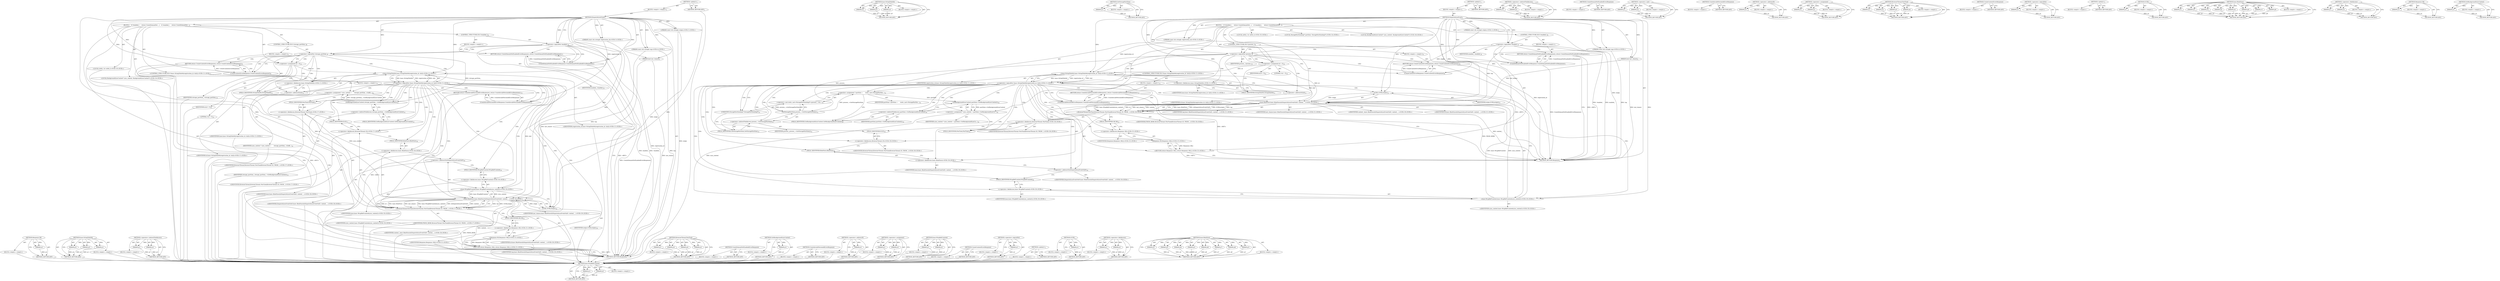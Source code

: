 digraph "base.BindOnce" {
vulnerable_188 [label=<(METHOD,base.WrapRefCounted)>];
vulnerable_189 [label=<(PARAM,p1)>];
vulnerable_190 [label=<(PARAM,p2)>];
vulnerable_191 [label=<(BLOCK,&lt;empty&gt;,&lt;empty&gt;)>];
vulnerable_192 [label=<(METHOD_RETURN,ANY)>];
vulnerable_134 [label=<(METHOD,base.StringToInt64)>];
vulnerable_135 [label=<(PARAM,p1)>];
vulnerable_136 [label=<(PARAM,p2)>];
vulnerable_137 [label=<(PARAM,p3)>];
vulnerable_138 [label=<(BLOCK,&lt;empty&gt;,&lt;empty&gt;)>];
vulnerable_139 [label=<(METHOD_RETURN,ANY)>];
vulnerable_157 [label=<(METHOD,GetStoragePartition)>];
vulnerable_158 [label=<(PARAM,p1)>];
vulnerable_159 [label=<(BLOCK,&lt;empty&gt;,&lt;empty&gt;)>];
vulnerable_160 [label=<(METHOD_RETURN,ANY)>];
vulnerable_6 [label=<(METHOD,&lt;global&gt;)<SUB>1</SUB>>];
vulnerable_7 [label=<(BLOCK,&lt;empty&gt;,&lt;empty&gt;)<SUB>1</SUB>>];
vulnerable_8 [label=<(METHOD,DispatchSyncEvent)<SUB>1</SUB>>];
vulnerable_9 [label="<(PARAM,const std::string&amp; origin)<SUB>2</SUB>>"];
vulnerable_10 [label="<(PARAM,const std::string&amp; registration_id)<SUB>3</SUB>>"];
vulnerable_11 [label="<(PARAM,const std::string&amp; tag)<SUB>4</SUB>>"];
vulnerable_12 [label=<(PARAM,bool last_chance)<SUB>5</SUB>>];
vulnerable_13 [label=<(BLOCK,{
   if (!enabled_)
     return CreateDomainNot...,{
   if (!enabled_)
     return CreateDomainNot...)<SUB>5</SUB>>];
vulnerable_14 [label=<(CONTROL_STRUCTURE,IF,if (!enabled_))<SUB>6</SUB>>];
vulnerable_15 [label=<(&lt;operator&gt;.logicalNot,!enabled_)<SUB>6</SUB>>];
vulnerable_16 [label=<(IDENTIFIER,enabled_,!enabled_)<SUB>6</SUB>>];
vulnerable_17 [label=<(BLOCK,&lt;empty&gt;,&lt;empty&gt;)<SUB>7</SUB>>];
vulnerable_18 [label=<(RETURN,return CreateDomainNotEnabledErrorResponse();,return CreateDomainNotEnabledErrorResponse();)<SUB>7</SUB>>];
vulnerable_19 [label=<(CreateDomainNotEnabledErrorResponse,CreateDomainNotEnabledErrorResponse())<SUB>7</SUB>>];
vulnerable_20 [label=<(CONTROL_STRUCTURE,IF,if (!process_))<SUB>8</SUB>>];
vulnerable_21 [label=<(&lt;operator&gt;.logicalNot,!process_)<SUB>8</SUB>>];
vulnerable_22 [label=<(IDENTIFIER,process_,!process_)<SUB>8</SUB>>];
vulnerable_23 [label=<(BLOCK,&lt;empty&gt;,&lt;empty&gt;)<SUB>9</SUB>>];
vulnerable_24 [label=<(RETURN,return CreateContextErrorResponse();,return CreateContextErrorResponse();)<SUB>9</SUB>>];
vulnerable_25 [label=<(CreateContextErrorResponse,CreateContextErrorResponse())<SUB>9</SUB>>];
vulnerable_26 [label="<(LOCAL,int64_t id: int64_t)<SUB>10</SUB>>"];
vulnerable_27 [label=<(&lt;operator&gt;.assignment,id = 0)<SUB>10</SUB>>];
vulnerable_28 [label=<(IDENTIFIER,id,id = 0)<SUB>10</SUB>>];
vulnerable_29 [label=<(LITERAL,0,id = 0)<SUB>10</SUB>>];
vulnerable_30 [label="<(CONTROL_STRUCTURE,IF,if (!base::StringToInt64(registration_id, &amp;id)))<SUB>11</SUB>>"];
vulnerable_31 [label="<(&lt;operator&gt;.logicalNot,!base::StringToInt64(registration_id, &amp;id))<SUB>11</SUB>>"];
vulnerable_32 [label="<(base.StringToInt64,base::StringToInt64(registration_id, &amp;id))<SUB>11</SUB>>"];
vulnerable_33 [label="<(&lt;operator&gt;.fieldAccess,base::StringToInt64)<SUB>11</SUB>>"];
vulnerable_34 [label="<(IDENTIFIER,base,base::StringToInt64(registration_id, &amp;id))<SUB>11</SUB>>"];
vulnerable_35 [label=<(FIELD_IDENTIFIER,StringToInt64,StringToInt64)<SUB>11</SUB>>];
vulnerable_36 [label="<(IDENTIFIER,registration_id,base::StringToInt64(registration_id, &amp;id))<SUB>11</SUB>>"];
vulnerable_37 [label=<(&lt;operator&gt;.addressOf,&amp;id)<SUB>11</SUB>>];
vulnerable_38 [label="<(IDENTIFIER,id,base::StringToInt64(registration_id, &amp;id))<SUB>11</SUB>>"];
vulnerable_39 [label=<(BLOCK,&lt;empty&gt;,&lt;empty&gt;)<SUB>12</SUB>>];
vulnerable_40 [label=<(RETURN,return CreateInvalidVersionIdErrorResponse();,return CreateInvalidVersionIdErrorResponse();)<SUB>12</SUB>>];
vulnerable_41 [label=<(CreateInvalidVersionIdErrorResponse,CreateInvalidVersionIdErrorResponse())<SUB>12</SUB>>];
vulnerable_42 [label="<(LOCAL,StoragePartitionImpl* partition: StoragePartitionImpl*)<SUB>14</SUB>>"];
vulnerable_43 [label=<(&lt;operator&gt;.assignment,* partition =
      static_cast&lt;StoragePartitio...)<SUB>14</SUB>>];
vulnerable_44 [label=<(IDENTIFIER,partition,* partition =
      static_cast&lt;StoragePartitio...)<SUB>14</SUB>>];
vulnerable_45 [label=<(&lt;operator&gt;.cast,static_cast&lt;StoragePartitionImpl*&gt;(process_-&gt;Ge...)<SUB>15</SUB>>];
vulnerable_46 [label=<(UNKNOWN,StoragePartitionImpl*,StoragePartitionImpl*)<SUB>15</SUB>>];
vulnerable_47 [label=<(GetStoragePartition,process_-&gt;GetStoragePartition())<SUB>15</SUB>>];
vulnerable_48 [label=<(&lt;operator&gt;.indirectFieldAccess,process_-&gt;GetStoragePartition)<SUB>15</SUB>>];
vulnerable_49 [label=<(IDENTIFIER,process_,process_-&gt;GetStoragePartition())<SUB>15</SUB>>];
vulnerable_50 [label=<(FIELD_IDENTIFIER,GetStoragePartition,GetStoragePartition)<SUB>15</SUB>>];
vulnerable_51 [label="<(LOCAL,BackgroundSyncContext* sync_context: BackgroundSyncContext*)<SUB>16</SUB>>"];
vulnerable_52 [label=<(&lt;operator&gt;.assignment,* sync_context = partition-&gt;GetBackgroundSyncCo...)<SUB>16</SUB>>];
vulnerable_53 [label=<(IDENTIFIER,sync_context,* sync_context = partition-&gt;GetBackgroundSyncCo...)<SUB>16</SUB>>];
vulnerable_54 [label=<(GetBackgroundSyncContext,partition-&gt;GetBackgroundSyncContext())<SUB>16</SUB>>];
vulnerable_55 [label=<(&lt;operator&gt;.indirectFieldAccess,partition-&gt;GetBackgroundSyncContext)<SUB>16</SUB>>];
vulnerable_56 [label=<(IDENTIFIER,partition,partition-&gt;GetBackgroundSyncContext())<SUB>16</SUB>>];
vulnerable_57 [label=<(FIELD_IDENTIFIER,GetBackgroundSyncContext,GetBackgroundSyncContext)<SUB>16</SUB>>];
vulnerable_58 [label="<(BrowserThread.PostTask,BrowserThread::PostTask(BrowserThread::IO, FROM...)<SUB>18</SUB>>"];
vulnerable_59 [label="<(&lt;operator&gt;.fieldAccess,BrowserThread::PostTask)<SUB>18</SUB>>"];
vulnerable_60 [label="<(IDENTIFIER,BrowserThread,BrowserThread::PostTask(BrowserThread::IO, FROM...)<SUB>18</SUB>>"];
vulnerable_61 [label=<(FIELD_IDENTIFIER,PostTask,PostTask)<SUB>18</SUB>>];
vulnerable_62 [label="<(&lt;operator&gt;.fieldAccess,BrowserThread::IO)<SUB>18</SUB>>"];
vulnerable_63 [label="<(IDENTIFIER,BrowserThread,BrowserThread::PostTask(BrowserThread::IO, FROM...)<SUB>18</SUB>>"];
vulnerable_64 [label=<(FIELD_IDENTIFIER,IO,IO)<SUB>18</SUB>>];
vulnerable_65 [label="<(IDENTIFIER,FROM_HERE,BrowserThread::PostTask(BrowserThread::IO, FROM...)<SUB>18</SUB>>"];
vulnerable_66 [label="<(base.BindOnce,base::BindOnce(&amp;DispatchSyncEventOnIO, context_...)<SUB>19</SUB>>"];
vulnerable_67 [label="<(&lt;operator&gt;.fieldAccess,base::BindOnce)<SUB>19</SUB>>"];
vulnerable_68 [label="<(IDENTIFIER,base,base::BindOnce(&amp;DispatchSyncEventOnIO, context_...)<SUB>19</SUB>>"];
vulnerable_69 [label=<(FIELD_IDENTIFIER,BindOnce,BindOnce)<SUB>19</SUB>>];
vulnerable_70 [label=<(&lt;operator&gt;.addressOf,&amp;DispatchSyncEventOnIO)<SUB>19</SUB>>];
vulnerable_71 [label="<(IDENTIFIER,DispatchSyncEventOnIO,base::BindOnce(&amp;DispatchSyncEventOnIO, context_...)<SUB>19</SUB>>"];
vulnerable_72 [label="<(IDENTIFIER,context_,base::BindOnce(&amp;DispatchSyncEventOnIO, context_...)<SUB>19</SUB>>"];
vulnerable_73 [label="<(base.WrapRefCounted,base::WrapRefCounted(sync_context))<SUB>20</SUB>>"];
vulnerable_74 [label="<(&lt;operator&gt;.fieldAccess,base::WrapRefCounted)<SUB>20</SUB>>"];
vulnerable_75 [label="<(IDENTIFIER,base,base::WrapRefCounted(sync_context))<SUB>20</SUB>>"];
vulnerable_76 [label=<(FIELD_IDENTIFIER,WrapRefCounted,WrapRefCounted)<SUB>20</SUB>>];
vulnerable_77 [label="<(IDENTIFIER,sync_context,base::WrapRefCounted(sync_context))<SUB>20</SUB>>"];
vulnerable_78 [label=<(GURL,GURL(origin))<SUB>21</SUB>>];
vulnerable_79 [label=<(IDENTIFIER,origin,GURL(origin))<SUB>21</SUB>>];
vulnerable_80 [label="<(IDENTIFIER,id,base::BindOnce(&amp;DispatchSyncEventOnIO, context_...)<SUB>21</SUB>>"];
vulnerable_81 [label="<(IDENTIFIER,tag,base::BindOnce(&amp;DispatchSyncEventOnIO, context_...)<SUB>21</SUB>>"];
vulnerable_82 [label="<(IDENTIFIER,last_chance,base::BindOnce(&amp;DispatchSyncEventOnIO, context_...)<SUB>21</SUB>>"];
vulnerable_83 [label="<(RETURN,return Response::OK();,return Response::OK();)<SUB>22</SUB>>"];
vulnerable_84 [label="<(Response.OK,Response::OK())<SUB>22</SUB>>"];
vulnerable_85 [label="<(&lt;operator&gt;.fieldAccess,Response::OK)<SUB>22</SUB>>"];
vulnerable_86 [label="<(IDENTIFIER,Response,Response::OK())<SUB>22</SUB>>"];
vulnerable_87 [label=<(FIELD_IDENTIFIER,OK,OK)<SUB>22</SUB>>];
vulnerable_88 [label=<(METHOD_RETURN,Response)<SUB>1</SUB>>];
vulnerable_90 [label=<(METHOD_RETURN,ANY)<SUB>1</SUB>>];
vulnerable_161 [label=<(METHOD,&lt;operator&gt;.indirectFieldAccess)>];
vulnerable_162 [label=<(PARAM,p1)>];
vulnerable_163 [label=<(PARAM,p2)>];
vulnerable_164 [label=<(BLOCK,&lt;empty&gt;,&lt;empty&gt;)>];
vulnerable_165 [label=<(METHOD_RETURN,ANY)>];
vulnerable_123 [label=<(METHOD,CreateDomainNotEnabledErrorResponse)>];
vulnerable_124 [label=<(BLOCK,&lt;empty&gt;,&lt;empty&gt;)>];
vulnerable_125 [label=<(METHOD_RETURN,ANY)>];
vulnerable_152 [label=<(METHOD,&lt;operator&gt;.cast)>];
vulnerable_153 [label=<(PARAM,p1)>];
vulnerable_154 [label=<(PARAM,p2)>];
vulnerable_155 [label=<(BLOCK,&lt;empty&gt;,&lt;empty&gt;)>];
vulnerable_156 [label=<(METHOD_RETURN,ANY)>];
vulnerable_149 [label=<(METHOD,CreateInvalidVersionIdErrorResponse)>];
vulnerable_150 [label=<(BLOCK,&lt;empty&gt;,&lt;empty&gt;)>];
vulnerable_151 [label=<(METHOD_RETURN,ANY)>];
vulnerable_145 [label=<(METHOD,&lt;operator&gt;.addressOf)>];
vulnerable_146 [label=<(PARAM,p1)>];
vulnerable_147 [label=<(BLOCK,&lt;empty&gt;,&lt;empty&gt;)>];
vulnerable_148 [label=<(METHOD_RETURN,ANY)>];
vulnerable_129 [label=<(METHOD,&lt;operator&gt;.assignment)>];
vulnerable_130 [label=<(PARAM,p1)>];
vulnerable_131 [label=<(PARAM,p2)>];
vulnerable_132 [label=<(BLOCK,&lt;empty&gt;,&lt;empty&gt;)>];
vulnerable_133 [label=<(METHOD_RETURN,ANY)>];
vulnerable_170 [label=<(METHOD,BrowserThread.PostTask)>];
vulnerable_171 [label=<(PARAM,p1)>];
vulnerable_172 [label=<(PARAM,p2)>];
vulnerable_173 [label=<(PARAM,p3)>];
vulnerable_174 [label=<(PARAM,p4)>];
vulnerable_175 [label=<(BLOCK,&lt;empty&gt;,&lt;empty&gt;)>];
vulnerable_176 [label=<(METHOD_RETURN,ANY)>];
vulnerable_126 [label=<(METHOD,CreateContextErrorResponse)>];
vulnerable_127 [label=<(BLOCK,&lt;empty&gt;,&lt;empty&gt;)>];
vulnerable_128 [label=<(METHOD_RETURN,ANY)>];
vulnerable_119 [label=<(METHOD,&lt;operator&gt;.logicalNot)>];
vulnerable_120 [label=<(PARAM,p1)>];
vulnerable_121 [label=<(BLOCK,&lt;empty&gt;,&lt;empty&gt;)>];
vulnerable_122 [label=<(METHOD_RETURN,ANY)>];
vulnerable_113 [label=<(METHOD,&lt;global&gt;)<SUB>1</SUB>>];
vulnerable_114 [label=<(BLOCK,&lt;empty&gt;,&lt;empty&gt;)>];
vulnerable_115 [label=<(METHOD_RETURN,ANY)>];
vulnerable_193 [label=<(METHOD,GURL)>];
vulnerable_194 [label=<(PARAM,p1)>];
vulnerable_195 [label=<(BLOCK,&lt;empty&gt;,&lt;empty&gt;)>];
vulnerable_196 [label=<(METHOD_RETURN,ANY)>];
vulnerable_177 [label=<(METHOD,base.BindOnce)>];
vulnerable_178 [label=<(PARAM,p1)>];
vulnerable_179 [label=<(PARAM,p2)>];
vulnerable_180 [label=<(PARAM,p3)>];
vulnerable_181 [label=<(PARAM,p4)>];
vulnerable_182 [label=<(PARAM,p5)>];
vulnerable_183 [label=<(PARAM,p6)>];
vulnerable_184 [label=<(PARAM,p7)>];
vulnerable_185 [label=<(PARAM,p8)>];
vulnerable_186 [label=<(BLOCK,&lt;empty&gt;,&lt;empty&gt;)>];
vulnerable_187 [label=<(METHOD_RETURN,ANY)>];
vulnerable_140 [label=<(METHOD,&lt;operator&gt;.fieldAccess)>];
vulnerable_141 [label=<(PARAM,p1)>];
vulnerable_142 [label=<(PARAM,p2)>];
vulnerable_143 [label=<(BLOCK,&lt;empty&gt;,&lt;empty&gt;)>];
vulnerable_144 [label=<(METHOD_RETURN,ANY)>];
vulnerable_197 [label=<(METHOD,Response.OK)>];
vulnerable_198 [label=<(PARAM,p1)>];
vulnerable_199 [label=<(BLOCK,&lt;empty&gt;,&lt;empty&gt;)>];
vulnerable_200 [label=<(METHOD_RETURN,ANY)>];
vulnerable_166 [label=<(METHOD,GetBackgroundSyncContext)>];
vulnerable_167 [label=<(PARAM,p1)>];
vulnerable_168 [label=<(BLOCK,&lt;empty&gt;,&lt;empty&gt;)>];
vulnerable_169 [label=<(METHOD_RETURN,ANY)>];
fixed_177 [label=<(METHOD,Response.OK)>];
fixed_178 [label=<(PARAM,p1)>];
fixed_179 [label=<(BLOCK,&lt;empty&gt;,&lt;empty&gt;)>];
fixed_180 [label=<(METHOD_RETURN,ANY)>];
fixed_123 [label=<(METHOD,base.StringToInt64)>];
fixed_124 [label=<(PARAM,p1)>];
fixed_125 [label=<(PARAM,p2)>];
fixed_126 [label=<(PARAM,p3)>];
fixed_127 [label=<(BLOCK,&lt;empty&gt;,&lt;empty&gt;)>];
fixed_128 [label=<(METHOD_RETURN,ANY)>];
fixed_145 [label=<(METHOD,&lt;operator&gt;.indirectFieldAccess)>];
fixed_146 [label=<(PARAM,p1)>];
fixed_147 [label=<(PARAM,p2)>];
fixed_148 [label=<(BLOCK,&lt;empty&gt;,&lt;empty&gt;)>];
fixed_149 [label=<(METHOD_RETURN,ANY)>];
fixed_6 [label=<(METHOD,&lt;global&gt;)<SUB>1</SUB>>];
fixed_7 [label=<(BLOCK,&lt;empty&gt;,&lt;empty&gt;)<SUB>1</SUB>>];
fixed_8 [label=<(METHOD,DispatchSyncEvent)<SUB>1</SUB>>];
fixed_9 [label="<(PARAM,const std::string&amp; origin)<SUB>2</SUB>>"];
fixed_10 [label="<(PARAM,const std::string&amp; registration_id)<SUB>3</SUB>>"];
fixed_11 [label="<(PARAM,const std::string&amp; tag)<SUB>4</SUB>>"];
fixed_12 [label=<(PARAM,bool last_chance)<SUB>5</SUB>>];
fixed_13 [label=<(BLOCK,{
   if (!enabled_)
     return CreateDomainNot...,{
   if (!enabled_)
     return CreateDomainNot...)<SUB>5</SUB>>];
fixed_14 [label=<(CONTROL_STRUCTURE,IF,if (!enabled_))<SUB>6</SUB>>];
fixed_15 [label=<(&lt;operator&gt;.logicalNot,!enabled_)<SUB>6</SUB>>];
fixed_16 [label=<(IDENTIFIER,enabled_,!enabled_)<SUB>6</SUB>>];
fixed_17 [label=<(BLOCK,&lt;empty&gt;,&lt;empty&gt;)<SUB>7</SUB>>];
fixed_18 [label=<(RETURN,return CreateDomainNotEnabledErrorResponse();,return CreateDomainNotEnabledErrorResponse();)<SUB>7</SUB>>];
fixed_19 [label=<(CreateDomainNotEnabledErrorResponse,CreateDomainNotEnabledErrorResponse())<SUB>7</SUB>>];
fixed_20 [label=<(CONTROL_STRUCTURE,IF,if (!storage_partition_))<SUB>8</SUB>>];
fixed_21 [label=<(&lt;operator&gt;.logicalNot,!storage_partition_)<SUB>8</SUB>>];
fixed_22 [label=<(IDENTIFIER,storage_partition_,!storage_partition_)<SUB>8</SUB>>];
fixed_23 [label=<(BLOCK,&lt;empty&gt;,&lt;empty&gt;)<SUB>9</SUB>>];
fixed_24 [label=<(RETURN,return CreateContextErrorResponse();,return CreateContextErrorResponse();)<SUB>9</SUB>>];
fixed_25 [label=<(CreateContextErrorResponse,CreateContextErrorResponse())<SUB>9</SUB>>];
fixed_26 [label="<(LOCAL,int64_t id: int64_t)<SUB>10</SUB>>"];
fixed_27 [label=<(&lt;operator&gt;.assignment,id = 0)<SUB>10</SUB>>];
fixed_28 [label=<(IDENTIFIER,id,id = 0)<SUB>10</SUB>>];
fixed_29 [label=<(LITERAL,0,id = 0)<SUB>10</SUB>>];
fixed_30 [label="<(CONTROL_STRUCTURE,IF,if (!base::StringToInt64(registration_id, &amp;id)))<SUB>11</SUB>>"];
fixed_31 [label="<(&lt;operator&gt;.logicalNot,!base::StringToInt64(registration_id, &amp;id))<SUB>11</SUB>>"];
fixed_32 [label="<(base.StringToInt64,base::StringToInt64(registration_id, &amp;id))<SUB>11</SUB>>"];
fixed_33 [label="<(&lt;operator&gt;.fieldAccess,base::StringToInt64)<SUB>11</SUB>>"];
fixed_34 [label="<(IDENTIFIER,base,base::StringToInt64(registration_id, &amp;id))<SUB>11</SUB>>"];
fixed_35 [label=<(FIELD_IDENTIFIER,StringToInt64,StringToInt64)<SUB>11</SUB>>];
fixed_36 [label="<(IDENTIFIER,registration_id,base::StringToInt64(registration_id, &amp;id))<SUB>11</SUB>>"];
fixed_37 [label=<(&lt;operator&gt;.addressOf,&amp;id)<SUB>11</SUB>>];
fixed_38 [label="<(IDENTIFIER,id,base::StringToInt64(registration_id, &amp;id))<SUB>11</SUB>>"];
fixed_39 [label=<(BLOCK,&lt;empty&gt;,&lt;empty&gt;)<SUB>12</SUB>>];
fixed_40 [label=<(RETURN,return CreateInvalidVersionIdErrorResponse();,return CreateInvalidVersionIdErrorResponse();)<SUB>12</SUB>>];
fixed_41 [label=<(CreateInvalidVersionIdErrorResponse,CreateInvalidVersionIdErrorResponse())<SUB>12</SUB>>];
fixed_42 [label="<(LOCAL,BackgroundSyncContext* sync_context: BackgroundSyncContext*)<SUB>14</SUB>>"];
fixed_43 [label=<(&lt;operator&gt;.assignment,* sync_context =
      storage_partition_-&gt;GetB...)<SUB>14</SUB>>];
fixed_44 [label=<(IDENTIFIER,sync_context,* sync_context =
      storage_partition_-&gt;GetB...)<SUB>14</SUB>>];
fixed_45 [label=<(GetBackgroundSyncContext,storage_partition_-&gt;GetBackgroundSyncContext())<SUB>15</SUB>>];
fixed_46 [label=<(&lt;operator&gt;.indirectFieldAccess,storage_partition_-&gt;GetBackgroundSyncContext)<SUB>15</SUB>>];
fixed_47 [label=<(IDENTIFIER,storage_partition_,storage_partition_-&gt;GetBackgroundSyncContext())<SUB>15</SUB>>];
fixed_48 [label=<(FIELD_IDENTIFIER,GetBackgroundSyncContext,GetBackgroundSyncContext)<SUB>15</SUB>>];
fixed_49 [label="<(BrowserThread.PostTask,BrowserThread::PostTask(BrowserThread::IO, FROM...)<SUB>17</SUB>>"];
fixed_50 [label="<(&lt;operator&gt;.fieldAccess,BrowserThread::PostTask)<SUB>17</SUB>>"];
fixed_51 [label="<(IDENTIFIER,BrowserThread,BrowserThread::PostTask(BrowserThread::IO, FROM...)<SUB>17</SUB>>"];
fixed_52 [label=<(FIELD_IDENTIFIER,PostTask,PostTask)<SUB>17</SUB>>];
fixed_53 [label="<(&lt;operator&gt;.fieldAccess,BrowserThread::IO)<SUB>17</SUB>>"];
fixed_54 [label="<(IDENTIFIER,BrowserThread,BrowserThread::PostTask(BrowserThread::IO, FROM...)<SUB>17</SUB>>"];
fixed_55 [label=<(FIELD_IDENTIFIER,IO,IO)<SUB>17</SUB>>];
fixed_56 [label="<(IDENTIFIER,FROM_HERE,BrowserThread::PostTask(BrowserThread::IO, FROM...)<SUB>17</SUB>>"];
fixed_57 [label="<(base.BindOnce,base::BindOnce(&amp;DispatchSyncEventOnIO, context_...)<SUB>18</SUB>>"];
fixed_58 [label="<(&lt;operator&gt;.fieldAccess,base::BindOnce)<SUB>18</SUB>>"];
fixed_59 [label="<(IDENTIFIER,base,base::BindOnce(&amp;DispatchSyncEventOnIO, context_...)<SUB>18</SUB>>"];
fixed_60 [label=<(FIELD_IDENTIFIER,BindOnce,BindOnce)<SUB>18</SUB>>];
fixed_61 [label=<(&lt;operator&gt;.addressOf,&amp;DispatchSyncEventOnIO)<SUB>18</SUB>>];
fixed_62 [label="<(IDENTIFIER,DispatchSyncEventOnIO,base::BindOnce(&amp;DispatchSyncEventOnIO, context_...)<SUB>18</SUB>>"];
fixed_63 [label="<(IDENTIFIER,context_,base::BindOnce(&amp;DispatchSyncEventOnIO, context_...)<SUB>18</SUB>>"];
fixed_64 [label="<(base.WrapRefCounted,base::WrapRefCounted(sync_context))<SUB>19</SUB>>"];
fixed_65 [label="<(&lt;operator&gt;.fieldAccess,base::WrapRefCounted)<SUB>19</SUB>>"];
fixed_66 [label="<(IDENTIFIER,base,base::WrapRefCounted(sync_context))<SUB>19</SUB>>"];
fixed_67 [label=<(FIELD_IDENTIFIER,WrapRefCounted,WrapRefCounted)<SUB>19</SUB>>];
fixed_68 [label="<(IDENTIFIER,sync_context,base::WrapRefCounted(sync_context))<SUB>19</SUB>>"];
fixed_69 [label=<(GURL,GURL(origin))<SUB>20</SUB>>];
fixed_70 [label=<(IDENTIFIER,origin,GURL(origin))<SUB>20</SUB>>];
fixed_71 [label="<(IDENTIFIER,id,base::BindOnce(&amp;DispatchSyncEventOnIO, context_...)<SUB>20</SUB>>"];
fixed_72 [label="<(IDENTIFIER,tag,base::BindOnce(&amp;DispatchSyncEventOnIO, context_...)<SUB>20</SUB>>"];
fixed_73 [label="<(IDENTIFIER,last_chance,base::BindOnce(&amp;DispatchSyncEventOnIO, context_...)<SUB>20</SUB>>"];
fixed_74 [label="<(RETURN,return Response::OK();,return Response::OK();)<SUB>21</SUB>>"];
fixed_75 [label="<(Response.OK,Response::OK())<SUB>21</SUB>>"];
fixed_76 [label="<(&lt;operator&gt;.fieldAccess,Response::OK)<SUB>21</SUB>>"];
fixed_77 [label="<(IDENTIFIER,Response,Response::OK())<SUB>21</SUB>>"];
fixed_78 [label=<(FIELD_IDENTIFIER,OK,OK)<SUB>21</SUB>>];
fixed_79 [label=<(METHOD_RETURN,Response)<SUB>1</SUB>>];
fixed_81 [label=<(METHOD_RETURN,ANY)<SUB>1</SUB>>];
fixed_150 [label=<(METHOD,BrowserThread.PostTask)>];
fixed_151 [label=<(PARAM,p1)>];
fixed_152 [label=<(PARAM,p2)>];
fixed_153 [label=<(PARAM,p3)>];
fixed_154 [label=<(PARAM,p4)>];
fixed_155 [label=<(BLOCK,&lt;empty&gt;,&lt;empty&gt;)>];
fixed_156 [label=<(METHOD_RETURN,ANY)>];
fixed_112 [label=<(METHOD,CreateDomainNotEnabledErrorResponse)>];
fixed_113 [label=<(BLOCK,&lt;empty&gt;,&lt;empty&gt;)>];
fixed_114 [label=<(METHOD_RETURN,ANY)>];
fixed_141 [label=<(METHOD,GetBackgroundSyncContext)>];
fixed_142 [label=<(PARAM,p1)>];
fixed_143 [label=<(BLOCK,&lt;empty&gt;,&lt;empty&gt;)>];
fixed_144 [label=<(METHOD_RETURN,ANY)>];
fixed_138 [label=<(METHOD,CreateInvalidVersionIdErrorResponse)>];
fixed_139 [label=<(BLOCK,&lt;empty&gt;,&lt;empty&gt;)>];
fixed_140 [label=<(METHOD_RETURN,ANY)>];
fixed_134 [label=<(METHOD,&lt;operator&gt;.addressOf)>];
fixed_135 [label=<(PARAM,p1)>];
fixed_136 [label=<(BLOCK,&lt;empty&gt;,&lt;empty&gt;)>];
fixed_137 [label=<(METHOD_RETURN,ANY)>];
fixed_118 [label=<(METHOD,&lt;operator&gt;.assignment)>];
fixed_119 [label=<(PARAM,p1)>];
fixed_120 [label=<(PARAM,p2)>];
fixed_121 [label=<(BLOCK,&lt;empty&gt;,&lt;empty&gt;)>];
fixed_122 [label=<(METHOD_RETURN,ANY)>];
fixed_168 [label=<(METHOD,base.WrapRefCounted)>];
fixed_169 [label=<(PARAM,p1)>];
fixed_170 [label=<(PARAM,p2)>];
fixed_171 [label=<(BLOCK,&lt;empty&gt;,&lt;empty&gt;)>];
fixed_172 [label=<(METHOD_RETURN,ANY)>];
fixed_115 [label=<(METHOD,CreateContextErrorResponse)>];
fixed_116 [label=<(BLOCK,&lt;empty&gt;,&lt;empty&gt;)>];
fixed_117 [label=<(METHOD_RETURN,ANY)>];
fixed_108 [label=<(METHOD,&lt;operator&gt;.logicalNot)>];
fixed_109 [label=<(PARAM,p1)>];
fixed_110 [label=<(BLOCK,&lt;empty&gt;,&lt;empty&gt;)>];
fixed_111 [label=<(METHOD_RETURN,ANY)>];
fixed_102 [label=<(METHOD,&lt;global&gt;)<SUB>1</SUB>>];
fixed_103 [label=<(BLOCK,&lt;empty&gt;,&lt;empty&gt;)>];
fixed_104 [label=<(METHOD_RETURN,ANY)>];
fixed_173 [label=<(METHOD,GURL)>];
fixed_174 [label=<(PARAM,p1)>];
fixed_175 [label=<(BLOCK,&lt;empty&gt;,&lt;empty&gt;)>];
fixed_176 [label=<(METHOD_RETURN,ANY)>];
fixed_129 [label=<(METHOD,&lt;operator&gt;.fieldAccess)>];
fixed_130 [label=<(PARAM,p1)>];
fixed_131 [label=<(PARAM,p2)>];
fixed_132 [label=<(BLOCK,&lt;empty&gt;,&lt;empty&gt;)>];
fixed_133 [label=<(METHOD_RETURN,ANY)>];
fixed_157 [label=<(METHOD,base.BindOnce)>];
fixed_158 [label=<(PARAM,p1)>];
fixed_159 [label=<(PARAM,p2)>];
fixed_160 [label=<(PARAM,p3)>];
fixed_161 [label=<(PARAM,p4)>];
fixed_162 [label=<(PARAM,p5)>];
fixed_163 [label=<(PARAM,p6)>];
fixed_164 [label=<(PARAM,p7)>];
fixed_165 [label=<(PARAM,p8)>];
fixed_166 [label=<(BLOCK,&lt;empty&gt;,&lt;empty&gt;)>];
fixed_167 [label=<(METHOD_RETURN,ANY)>];
vulnerable_188 -> vulnerable_189  [key=0, label="AST: "];
vulnerable_188 -> vulnerable_189  [key=1, label="DDG: "];
vulnerable_188 -> vulnerable_191  [key=0, label="AST: "];
vulnerable_188 -> vulnerable_190  [key=0, label="AST: "];
vulnerable_188 -> vulnerable_190  [key=1, label="DDG: "];
vulnerable_188 -> vulnerable_192  [key=0, label="AST: "];
vulnerable_188 -> vulnerable_192  [key=1, label="CFG: "];
vulnerable_189 -> vulnerable_192  [key=0, label="DDG: p1"];
vulnerable_190 -> vulnerable_192  [key=0, label="DDG: p2"];
vulnerable_134 -> vulnerable_135  [key=0, label="AST: "];
vulnerable_134 -> vulnerable_135  [key=1, label="DDG: "];
vulnerable_134 -> vulnerable_138  [key=0, label="AST: "];
vulnerable_134 -> vulnerable_136  [key=0, label="AST: "];
vulnerable_134 -> vulnerable_136  [key=1, label="DDG: "];
vulnerable_134 -> vulnerable_139  [key=0, label="AST: "];
vulnerable_134 -> vulnerable_139  [key=1, label="CFG: "];
vulnerable_134 -> vulnerable_137  [key=0, label="AST: "];
vulnerable_134 -> vulnerable_137  [key=1, label="DDG: "];
vulnerable_135 -> vulnerable_139  [key=0, label="DDG: p1"];
vulnerable_136 -> vulnerable_139  [key=0, label="DDG: p2"];
vulnerable_137 -> vulnerable_139  [key=0, label="DDG: p3"];
vulnerable_157 -> vulnerable_158  [key=0, label="AST: "];
vulnerable_157 -> vulnerable_158  [key=1, label="DDG: "];
vulnerable_157 -> vulnerable_159  [key=0, label="AST: "];
vulnerable_157 -> vulnerable_160  [key=0, label="AST: "];
vulnerable_157 -> vulnerable_160  [key=1, label="CFG: "];
vulnerable_158 -> vulnerable_160  [key=0, label="DDG: p1"];
vulnerable_6 -> vulnerable_7  [key=0, label="AST: "];
vulnerable_6 -> vulnerable_90  [key=0, label="AST: "];
vulnerable_6 -> vulnerable_90  [key=1, label="CFG: "];
vulnerable_7 -> vulnerable_8  [key=0, label="AST: "];
vulnerable_8 -> vulnerable_9  [key=0, label="AST: "];
vulnerable_8 -> vulnerable_9  [key=1, label="DDG: "];
vulnerable_8 -> vulnerable_10  [key=0, label="AST: "];
vulnerable_8 -> vulnerable_10  [key=1, label="DDG: "];
vulnerable_8 -> vulnerable_11  [key=0, label="AST: "];
vulnerable_8 -> vulnerable_11  [key=1, label="DDG: "];
vulnerable_8 -> vulnerable_12  [key=0, label="AST: "];
vulnerable_8 -> vulnerable_12  [key=1, label="DDG: "];
vulnerable_8 -> vulnerable_13  [key=0, label="AST: "];
vulnerable_8 -> vulnerable_88  [key=0, label="AST: "];
vulnerable_8 -> vulnerable_15  [key=0, label="CFG: "];
vulnerable_8 -> vulnerable_15  [key=1, label="DDG: "];
vulnerable_8 -> vulnerable_27  [key=0, label="DDG: "];
vulnerable_8 -> vulnerable_58  [key=0, label="DDG: "];
vulnerable_8 -> vulnerable_21  [key=0, label="DDG: "];
vulnerable_8 -> vulnerable_66  [key=0, label="DDG: "];
vulnerable_8 -> vulnerable_19  [key=0, label="DDG: "];
vulnerable_8 -> vulnerable_25  [key=0, label="DDG: "];
vulnerable_8 -> vulnerable_32  [key=0, label="DDG: "];
vulnerable_8 -> vulnerable_41  [key=0, label="DDG: "];
vulnerable_8 -> vulnerable_73  [key=0, label="DDG: "];
vulnerable_8 -> vulnerable_78  [key=0, label="DDG: "];
vulnerable_9 -> vulnerable_88  [key=0, label="DDG: origin"];
vulnerable_9 -> vulnerable_78  [key=0, label="DDG: origin"];
vulnerable_10 -> vulnerable_88  [key=0, label="DDG: registration_id"];
vulnerable_10 -> vulnerable_32  [key=0, label="DDG: registration_id"];
vulnerable_11 -> vulnerable_88  [key=0, label="DDG: tag"];
vulnerable_11 -> vulnerable_66  [key=0, label="DDG: tag"];
vulnerable_12 -> vulnerable_88  [key=0, label="DDG: last_chance"];
vulnerable_12 -> vulnerable_66  [key=0, label="DDG: last_chance"];
vulnerable_13 -> vulnerable_14  [key=0, label="AST: "];
vulnerable_13 -> vulnerable_20  [key=0, label="AST: "];
vulnerable_13 -> vulnerable_26  [key=0, label="AST: "];
vulnerable_13 -> vulnerable_27  [key=0, label="AST: "];
vulnerable_13 -> vulnerable_30  [key=0, label="AST: "];
vulnerable_13 -> vulnerable_42  [key=0, label="AST: "];
vulnerable_13 -> vulnerable_43  [key=0, label="AST: "];
vulnerable_13 -> vulnerable_51  [key=0, label="AST: "];
vulnerable_13 -> vulnerable_52  [key=0, label="AST: "];
vulnerable_13 -> vulnerable_58  [key=0, label="AST: "];
vulnerable_13 -> vulnerable_83  [key=0, label="AST: "];
vulnerable_14 -> vulnerable_15  [key=0, label="AST: "];
vulnerable_14 -> vulnerable_17  [key=0, label="AST: "];
vulnerable_15 -> vulnerable_16  [key=0, label="AST: "];
vulnerable_15 -> vulnerable_19  [key=0, label="CFG: "];
vulnerable_15 -> vulnerable_19  [key=1, label="CDG: "];
vulnerable_15 -> vulnerable_21  [key=0, label="CFG: "];
vulnerable_15 -> vulnerable_21  [key=1, label="CDG: "];
vulnerable_15 -> vulnerable_88  [key=0, label="DDG: !enabled_"];
vulnerable_15 -> vulnerable_88  [key=1, label="DDG: enabled_"];
vulnerable_15 -> vulnerable_18  [key=0, label="CDG: "];
vulnerable_17 -> vulnerable_18  [key=0, label="AST: "];
vulnerable_18 -> vulnerable_19  [key=0, label="AST: "];
vulnerable_18 -> vulnerable_88  [key=0, label="CFG: "];
vulnerable_18 -> vulnerable_88  [key=1, label="DDG: &lt;RET&gt;"];
vulnerable_19 -> vulnerable_18  [key=0, label="CFG: "];
vulnerable_19 -> vulnerable_18  [key=1, label="DDG: CreateDomainNotEnabledErrorResponse()"];
vulnerable_19 -> vulnerable_88  [key=0, label="DDG: CreateDomainNotEnabledErrorResponse()"];
vulnerable_20 -> vulnerable_21  [key=0, label="AST: "];
vulnerable_20 -> vulnerable_23  [key=0, label="AST: "];
vulnerable_21 -> vulnerable_22  [key=0, label="AST: "];
vulnerable_21 -> vulnerable_25  [key=0, label="CFG: "];
vulnerable_21 -> vulnerable_25  [key=1, label="CDG: "];
vulnerable_21 -> vulnerable_27  [key=0, label="CFG: "];
vulnerable_21 -> vulnerable_27  [key=1, label="CDG: "];
vulnerable_21 -> vulnerable_47  [key=0, label="DDG: process_"];
vulnerable_21 -> vulnerable_32  [key=0, label="CDG: "];
vulnerable_21 -> vulnerable_37  [key=0, label="CDG: "];
vulnerable_21 -> vulnerable_35  [key=0, label="CDG: "];
vulnerable_21 -> vulnerable_24  [key=0, label="CDG: "];
vulnerable_21 -> vulnerable_33  [key=0, label="CDG: "];
vulnerable_21 -> vulnerable_31  [key=0, label="CDG: "];
vulnerable_23 -> vulnerable_24  [key=0, label="AST: "];
vulnerable_24 -> vulnerable_25  [key=0, label="AST: "];
vulnerable_24 -> vulnerable_88  [key=0, label="CFG: "];
vulnerable_24 -> vulnerable_88  [key=1, label="DDG: &lt;RET&gt;"];
vulnerable_25 -> vulnerable_24  [key=0, label="CFG: "];
vulnerable_25 -> vulnerable_24  [key=1, label="DDG: CreateContextErrorResponse()"];
vulnerable_27 -> vulnerable_28  [key=0, label="AST: "];
vulnerable_27 -> vulnerable_29  [key=0, label="AST: "];
vulnerable_27 -> vulnerable_35  [key=0, label="CFG: "];
vulnerable_27 -> vulnerable_66  [key=0, label="DDG: id"];
vulnerable_27 -> vulnerable_32  [key=0, label="DDG: id"];
vulnerable_30 -> vulnerable_31  [key=0, label="AST: "];
vulnerable_30 -> vulnerable_39  [key=0, label="AST: "];
vulnerable_31 -> vulnerable_32  [key=0, label="AST: "];
vulnerable_31 -> vulnerable_41  [key=0, label="CFG: "];
vulnerable_31 -> vulnerable_41  [key=1, label="CDG: "];
vulnerable_31 -> vulnerable_46  [key=0, label="CFG: "];
vulnerable_31 -> vulnerable_46  [key=1, label="CDG: "];
vulnerable_31 -> vulnerable_47  [key=0, label="CDG: "];
vulnerable_31 -> vulnerable_48  [key=0, label="CDG: "];
vulnerable_31 -> vulnerable_73  [key=0, label="CDG: "];
vulnerable_31 -> vulnerable_64  [key=0, label="CDG: "];
vulnerable_31 -> vulnerable_57  [key=0, label="CDG: "];
vulnerable_31 -> vulnerable_66  [key=0, label="CDG: "];
vulnerable_31 -> vulnerable_52  [key=0, label="CDG: "];
vulnerable_31 -> vulnerable_84  [key=0, label="CDG: "];
vulnerable_31 -> vulnerable_85  [key=0, label="CDG: "];
vulnerable_31 -> vulnerable_69  [key=0, label="CDG: "];
vulnerable_31 -> vulnerable_67  [key=0, label="CDG: "];
vulnerable_31 -> vulnerable_74  [key=0, label="CDG: "];
vulnerable_31 -> vulnerable_45  [key=0, label="CDG: "];
vulnerable_31 -> vulnerable_40  [key=0, label="CDG: "];
vulnerable_31 -> vulnerable_76  [key=0, label="CDG: "];
vulnerable_31 -> vulnerable_50  [key=0, label="CDG: "];
vulnerable_31 -> vulnerable_59  [key=0, label="CDG: "];
vulnerable_31 -> vulnerable_87  [key=0, label="CDG: "];
vulnerable_31 -> vulnerable_54  [key=0, label="CDG: "];
vulnerable_31 -> vulnerable_43  [key=0, label="CDG: "];
vulnerable_31 -> vulnerable_58  [key=0, label="CDG: "];
vulnerable_31 -> vulnerable_61  [key=0, label="CDG: "];
vulnerable_31 -> vulnerable_83  [key=0, label="CDG: "];
vulnerable_31 -> vulnerable_70  [key=0, label="CDG: "];
vulnerable_31 -> vulnerable_55  [key=0, label="CDG: "];
vulnerable_31 -> vulnerable_78  [key=0, label="CDG: "];
vulnerable_31 -> vulnerable_62  [key=0, label="CDG: "];
vulnerable_32 -> vulnerable_33  [key=0, label="AST: "];
vulnerable_32 -> vulnerable_36  [key=0, label="AST: "];
vulnerable_32 -> vulnerable_37  [key=0, label="AST: "];
vulnerable_32 -> vulnerable_31  [key=0, label="CFG: "];
vulnerable_32 -> vulnerable_31  [key=1, label="DDG: base::StringToInt64"];
vulnerable_32 -> vulnerable_31  [key=2, label="DDG: registration_id"];
vulnerable_32 -> vulnerable_31  [key=3, label="DDG: &amp;id"];
vulnerable_32 -> vulnerable_66  [key=0, label="DDG: &amp;id"];
vulnerable_33 -> vulnerable_34  [key=0, label="AST: "];
vulnerable_33 -> vulnerable_35  [key=0, label="AST: "];
vulnerable_33 -> vulnerable_37  [key=0, label="CFG: "];
vulnerable_35 -> vulnerable_33  [key=0, label="CFG: "];
vulnerable_37 -> vulnerable_38  [key=0, label="AST: "];
vulnerable_37 -> vulnerable_32  [key=0, label="CFG: "];
vulnerable_39 -> vulnerable_40  [key=0, label="AST: "];
vulnerable_40 -> vulnerable_41  [key=0, label="AST: "];
vulnerable_40 -> vulnerable_88  [key=0, label="CFG: "];
vulnerable_40 -> vulnerable_88  [key=1, label="DDG: &lt;RET&gt;"];
vulnerable_41 -> vulnerable_40  [key=0, label="CFG: "];
vulnerable_41 -> vulnerable_40  [key=1, label="DDG: CreateInvalidVersionIdErrorResponse()"];
vulnerable_43 -> vulnerable_44  [key=0, label="AST: "];
vulnerable_43 -> vulnerable_45  [key=0, label="AST: "];
vulnerable_43 -> vulnerable_57  [key=0, label="CFG: "];
vulnerable_43 -> vulnerable_54  [key=0, label="DDG: partition"];
vulnerable_45 -> vulnerable_46  [key=0, label="AST: "];
vulnerable_45 -> vulnerable_47  [key=0, label="AST: "];
vulnerable_45 -> vulnerable_43  [key=0, label="CFG: "];
vulnerable_46 -> vulnerable_50  [key=0, label="CFG: "];
vulnerable_47 -> vulnerable_48  [key=0, label="AST: "];
vulnerable_47 -> vulnerable_45  [key=0, label="CFG: "];
vulnerable_47 -> vulnerable_45  [key=1, label="DDG: process_-&gt;GetStoragePartition"];
vulnerable_47 -> vulnerable_43  [key=0, label="DDG: process_-&gt;GetStoragePartition"];
vulnerable_48 -> vulnerable_49  [key=0, label="AST: "];
vulnerable_48 -> vulnerable_50  [key=0, label="AST: "];
vulnerable_48 -> vulnerable_47  [key=0, label="CFG: "];
vulnerable_50 -> vulnerable_48  [key=0, label="CFG: "];
vulnerable_52 -> vulnerable_53  [key=0, label="AST: "];
vulnerable_52 -> vulnerable_54  [key=0, label="AST: "];
vulnerable_52 -> vulnerable_61  [key=0, label="CFG: "];
vulnerable_52 -> vulnerable_73  [key=0, label="DDG: sync_context"];
vulnerable_54 -> vulnerable_55  [key=0, label="AST: "];
vulnerable_54 -> vulnerable_52  [key=0, label="CFG: "];
vulnerable_54 -> vulnerable_52  [key=1, label="DDG: partition-&gt;GetBackgroundSyncContext"];
vulnerable_55 -> vulnerable_56  [key=0, label="AST: "];
vulnerable_55 -> vulnerable_57  [key=0, label="AST: "];
vulnerable_55 -> vulnerable_54  [key=0, label="CFG: "];
vulnerable_57 -> vulnerable_55  [key=0, label="CFG: "];
vulnerable_58 -> vulnerable_59  [key=0, label="AST: "];
vulnerable_58 -> vulnerable_62  [key=0, label="AST: "];
vulnerable_58 -> vulnerable_65  [key=0, label="AST: "];
vulnerable_58 -> vulnerable_66  [key=0, label="AST: "];
vulnerable_58 -> vulnerable_87  [key=0, label="CFG: "];
vulnerable_58 -> vulnerable_88  [key=0, label="DDG: FROM_HERE"];
vulnerable_59 -> vulnerable_60  [key=0, label="AST: "];
vulnerable_59 -> vulnerable_61  [key=0, label="AST: "];
vulnerable_59 -> vulnerable_64  [key=0, label="CFG: "];
vulnerable_61 -> vulnerable_59  [key=0, label="CFG: "];
vulnerable_62 -> vulnerable_63  [key=0, label="AST: "];
vulnerable_62 -> vulnerable_64  [key=0, label="AST: "];
vulnerable_62 -> vulnerable_69  [key=0, label="CFG: "];
vulnerable_64 -> vulnerable_62  [key=0, label="CFG: "];
vulnerable_66 -> vulnerable_67  [key=0, label="AST: "];
vulnerable_66 -> vulnerable_70  [key=0, label="AST: "];
vulnerable_66 -> vulnerable_72  [key=0, label="AST: "];
vulnerable_66 -> vulnerable_73  [key=0, label="AST: "];
vulnerable_66 -> vulnerable_78  [key=0, label="AST: "];
vulnerable_66 -> vulnerable_80  [key=0, label="AST: "];
vulnerable_66 -> vulnerable_81  [key=0, label="AST: "];
vulnerable_66 -> vulnerable_82  [key=0, label="AST: "];
vulnerable_66 -> vulnerable_58  [key=0, label="CFG: "];
vulnerable_66 -> vulnerable_58  [key=1, label="DDG: base::BindOnce"];
vulnerable_66 -> vulnerable_58  [key=2, label="DDG: &amp;DispatchSyncEventOnIO"];
vulnerable_66 -> vulnerable_58  [key=3, label="DDG: GURL(origin)"];
vulnerable_66 -> vulnerable_58  [key=4, label="DDG: tag"];
vulnerable_66 -> vulnerable_58  [key=5, label="DDG: base::WrapRefCounted(sync_context)"];
vulnerable_66 -> vulnerable_58  [key=6, label="DDG: id"];
vulnerable_66 -> vulnerable_58  [key=7, label="DDG: last_chance"];
vulnerable_66 -> vulnerable_58  [key=8, label="DDG: context_"];
vulnerable_66 -> vulnerable_88  [key=0, label="DDG: context_"];
vulnerable_67 -> vulnerable_68  [key=0, label="AST: "];
vulnerable_67 -> vulnerable_69  [key=0, label="AST: "];
vulnerable_67 -> vulnerable_70  [key=0, label="CFG: "];
vulnerable_69 -> vulnerable_67  [key=0, label="CFG: "];
vulnerable_70 -> vulnerable_71  [key=0, label="AST: "];
vulnerable_70 -> vulnerable_76  [key=0, label="CFG: "];
vulnerable_73 -> vulnerable_74  [key=0, label="AST: "];
vulnerable_73 -> vulnerable_77  [key=0, label="AST: "];
vulnerable_73 -> vulnerable_78  [key=0, label="CFG: "];
vulnerable_73 -> vulnerable_66  [key=0, label="DDG: base::WrapRefCounted"];
vulnerable_73 -> vulnerable_66  [key=1, label="DDG: sync_context"];
vulnerable_74 -> vulnerable_75  [key=0, label="AST: "];
vulnerable_74 -> vulnerable_76  [key=0, label="AST: "];
vulnerable_74 -> vulnerable_73  [key=0, label="CFG: "];
vulnerable_76 -> vulnerable_74  [key=0, label="CFG: "];
vulnerable_78 -> vulnerable_79  [key=0, label="AST: "];
vulnerable_78 -> vulnerable_66  [key=0, label="CFG: "];
vulnerable_78 -> vulnerable_66  [key=1, label="DDG: origin"];
vulnerable_83 -> vulnerable_84  [key=0, label="AST: "];
vulnerable_83 -> vulnerable_88  [key=0, label="CFG: "];
vulnerable_83 -> vulnerable_88  [key=1, label="DDG: &lt;RET&gt;"];
vulnerable_84 -> vulnerable_85  [key=0, label="AST: "];
vulnerable_84 -> vulnerable_83  [key=0, label="CFG: "];
vulnerable_84 -> vulnerable_83  [key=1, label="DDG: Response::OK()"];
vulnerable_85 -> vulnerable_86  [key=0, label="AST: "];
vulnerable_85 -> vulnerable_87  [key=0, label="AST: "];
vulnerable_85 -> vulnerable_84  [key=0, label="CFG: "];
vulnerable_87 -> vulnerable_85  [key=0, label="CFG: "];
vulnerable_161 -> vulnerable_162  [key=0, label="AST: "];
vulnerable_161 -> vulnerable_162  [key=1, label="DDG: "];
vulnerable_161 -> vulnerable_164  [key=0, label="AST: "];
vulnerable_161 -> vulnerable_163  [key=0, label="AST: "];
vulnerable_161 -> vulnerable_163  [key=1, label="DDG: "];
vulnerable_161 -> vulnerable_165  [key=0, label="AST: "];
vulnerable_161 -> vulnerable_165  [key=1, label="CFG: "];
vulnerable_162 -> vulnerable_165  [key=0, label="DDG: p1"];
vulnerable_163 -> vulnerable_165  [key=0, label="DDG: p2"];
vulnerable_123 -> vulnerable_124  [key=0, label="AST: "];
vulnerable_123 -> vulnerable_125  [key=0, label="AST: "];
vulnerable_123 -> vulnerable_125  [key=1, label="CFG: "];
vulnerable_152 -> vulnerable_153  [key=0, label="AST: "];
vulnerable_152 -> vulnerable_153  [key=1, label="DDG: "];
vulnerable_152 -> vulnerable_155  [key=0, label="AST: "];
vulnerable_152 -> vulnerable_154  [key=0, label="AST: "];
vulnerable_152 -> vulnerable_154  [key=1, label="DDG: "];
vulnerable_152 -> vulnerable_156  [key=0, label="AST: "];
vulnerable_152 -> vulnerable_156  [key=1, label="CFG: "];
vulnerable_153 -> vulnerable_156  [key=0, label="DDG: p1"];
vulnerable_154 -> vulnerable_156  [key=0, label="DDG: p2"];
vulnerable_149 -> vulnerable_150  [key=0, label="AST: "];
vulnerable_149 -> vulnerable_151  [key=0, label="AST: "];
vulnerable_149 -> vulnerable_151  [key=1, label="CFG: "];
vulnerable_145 -> vulnerable_146  [key=0, label="AST: "];
vulnerable_145 -> vulnerable_146  [key=1, label="DDG: "];
vulnerable_145 -> vulnerable_147  [key=0, label="AST: "];
vulnerable_145 -> vulnerable_148  [key=0, label="AST: "];
vulnerable_145 -> vulnerable_148  [key=1, label="CFG: "];
vulnerable_146 -> vulnerable_148  [key=0, label="DDG: p1"];
vulnerable_129 -> vulnerable_130  [key=0, label="AST: "];
vulnerable_129 -> vulnerable_130  [key=1, label="DDG: "];
vulnerable_129 -> vulnerable_132  [key=0, label="AST: "];
vulnerable_129 -> vulnerable_131  [key=0, label="AST: "];
vulnerable_129 -> vulnerable_131  [key=1, label="DDG: "];
vulnerable_129 -> vulnerable_133  [key=0, label="AST: "];
vulnerable_129 -> vulnerable_133  [key=1, label="CFG: "];
vulnerable_130 -> vulnerable_133  [key=0, label="DDG: p1"];
vulnerable_131 -> vulnerable_133  [key=0, label="DDG: p2"];
vulnerable_170 -> vulnerable_171  [key=0, label="AST: "];
vulnerable_170 -> vulnerable_171  [key=1, label="DDG: "];
vulnerable_170 -> vulnerable_175  [key=0, label="AST: "];
vulnerable_170 -> vulnerable_172  [key=0, label="AST: "];
vulnerable_170 -> vulnerable_172  [key=1, label="DDG: "];
vulnerable_170 -> vulnerable_176  [key=0, label="AST: "];
vulnerable_170 -> vulnerable_176  [key=1, label="CFG: "];
vulnerable_170 -> vulnerable_173  [key=0, label="AST: "];
vulnerable_170 -> vulnerable_173  [key=1, label="DDG: "];
vulnerable_170 -> vulnerable_174  [key=0, label="AST: "];
vulnerable_170 -> vulnerable_174  [key=1, label="DDG: "];
vulnerable_171 -> vulnerable_176  [key=0, label="DDG: p1"];
vulnerable_172 -> vulnerable_176  [key=0, label="DDG: p2"];
vulnerable_173 -> vulnerable_176  [key=0, label="DDG: p3"];
vulnerable_174 -> vulnerable_176  [key=0, label="DDG: p4"];
vulnerable_126 -> vulnerable_127  [key=0, label="AST: "];
vulnerable_126 -> vulnerable_128  [key=0, label="AST: "];
vulnerable_126 -> vulnerable_128  [key=1, label="CFG: "];
vulnerable_119 -> vulnerable_120  [key=0, label="AST: "];
vulnerable_119 -> vulnerable_120  [key=1, label="DDG: "];
vulnerable_119 -> vulnerable_121  [key=0, label="AST: "];
vulnerable_119 -> vulnerable_122  [key=0, label="AST: "];
vulnerable_119 -> vulnerable_122  [key=1, label="CFG: "];
vulnerable_120 -> vulnerable_122  [key=0, label="DDG: p1"];
vulnerable_113 -> vulnerable_114  [key=0, label="AST: "];
vulnerable_113 -> vulnerable_115  [key=0, label="AST: "];
vulnerable_113 -> vulnerable_115  [key=1, label="CFG: "];
vulnerable_193 -> vulnerable_194  [key=0, label="AST: "];
vulnerable_193 -> vulnerable_194  [key=1, label="DDG: "];
vulnerable_193 -> vulnerable_195  [key=0, label="AST: "];
vulnerable_193 -> vulnerable_196  [key=0, label="AST: "];
vulnerable_193 -> vulnerable_196  [key=1, label="CFG: "];
vulnerable_194 -> vulnerable_196  [key=0, label="DDG: p1"];
vulnerable_177 -> vulnerable_178  [key=0, label="AST: "];
vulnerable_177 -> vulnerable_178  [key=1, label="DDG: "];
vulnerable_177 -> vulnerable_186  [key=0, label="AST: "];
vulnerable_177 -> vulnerable_179  [key=0, label="AST: "];
vulnerable_177 -> vulnerable_179  [key=1, label="DDG: "];
vulnerable_177 -> vulnerable_187  [key=0, label="AST: "];
vulnerable_177 -> vulnerable_187  [key=1, label="CFG: "];
vulnerable_177 -> vulnerable_180  [key=0, label="AST: "];
vulnerable_177 -> vulnerable_180  [key=1, label="DDG: "];
vulnerable_177 -> vulnerable_181  [key=0, label="AST: "];
vulnerable_177 -> vulnerable_181  [key=1, label="DDG: "];
vulnerable_177 -> vulnerable_182  [key=0, label="AST: "];
vulnerable_177 -> vulnerable_182  [key=1, label="DDG: "];
vulnerable_177 -> vulnerable_183  [key=0, label="AST: "];
vulnerable_177 -> vulnerable_183  [key=1, label="DDG: "];
vulnerable_177 -> vulnerable_184  [key=0, label="AST: "];
vulnerable_177 -> vulnerable_184  [key=1, label="DDG: "];
vulnerable_177 -> vulnerable_185  [key=0, label="AST: "];
vulnerable_177 -> vulnerable_185  [key=1, label="DDG: "];
vulnerable_178 -> vulnerable_187  [key=0, label="DDG: p1"];
vulnerable_179 -> vulnerable_187  [key=0, label="DDG: p2"];
vulnerable_180 -> vulnerable_187  [key=0, label="DDG: p3"];
vulnerable_181 -> vulnerable_187  [key=0, label="DDG: p4"];
vulnerable_182 -> vulnerable_187  [key=0, label="DDG: p5"];
vulnerable_183 -> vulnerable_187  [key=0, label="DDG: p6"];
vulnerable_184 -> vulnerable_187  [key=0, label="DDG: p7"];
vulnerable_185 -> vulnerable_187  [key=0, label="DDG: p8"];
vulnerable_140 -> vulnerable_141  [key=0, label="AST: "];
vulnerable_140 -> vulnerable_141  [key=1, label="DDG: "];
vulnerable_140 -> vulnerable_143  [key=0, label="AST: "];
vulnerable_140 -> vulnerable_142  [key=0, label="AST: "];
vulnerable_140 -> vulnerable_142  [key=1, label="DDG: "];
vulnerable_140 -> vulnerable_144  [key=0, label="AST: "];
vulnerable_140 -> vulnerable_144  [key=1, label="CFG: "];
vulnerable_141 -> vulnerable_144  [key=0, label="DDG: p1"];
vulnerable_142 -> vulnerable_144  [key=0, label="DDG: p2"];
vulnerable_197 -> vulnerable_198  [key=0, label="AST: "];
vulnerable_197 -> vulnerable_198  [key=1, label="DDG: "];
vulnerable_197 -> vulnerable_199  [key=0, label="AST: "];
vulnerable_197 -> vulnerable_200  [key=0, label="AST: "];
vulnerable_197 -> vulnerable_200  [key=1, label="CFG: "];
vulnerable_198 -> vulnerable_200  [key=0, label="DDG: p1"];
vulnerable_166 -> vulnerable_167  [key=0, label="AST: "];
vulnerable_166 -> vulnerable_167  [key=1, label="DDG: "];
vulnerable_166 -> vulnerable_168  [key=0, label="AST: "];
vulnerable_166 -> vulnerable_169  [key=0, label="AST: "];
vulnerable_166 -> vulnerable_169  [key=1, label="CFG: "];
vulnerable_167 -> vulnerable_169  [key=0, label="DDG: p1"];
fixed_177 -> fixed_178  [key=0, label="AST: "];
fixed_177 -> fixed_178  [key=1, label="DDG: "];
fixed_177 -> fixed_179  [key=0, label="AST: "];
fixed_177 -> fixed_180  [key=0, label="AST: "];
fixed_177 -> fixed_180  [key=1, label="CFG: "];
fixed_178 -> fixed_180  [key=0, label="DDG: p1"];
fixed_179 -> vulnerable_188  [key=0];
fixed_180 -> vulnerable_188  [key=0];
fixed_123 -> fixed_124  [key=0, label="AST: "];
fixed_123 -> fixed_124  [key=1, label="DDG: "];
fixed_123 -> fixed_127  [key=0, label="AST: "];
fixed_123 -> fixed_125  [key=0, label="AST: "];
fixed_123 -> fixed_125  [key=1, label="DDG: "];
fixed_123 -> fixed_128  [key=0, label="AST: "];
fixed_123 -> fixed_128  [key=1, label="CFG: "];
fixed_123 -> fixed_126  [key=0, label="AST: "];
fixed_123 -> fixed_126  [key=1, label="DDG: "];
fixed_124 -> fixed_128  [key=0, label="DDG: p1"];
fixed_125 -> fixed_128  [key=0, label="DDG: p2"];
fixed_126 -> fixed_128  [key=0, label="DDG: p3"];
fixed_127 -> vulnerable_188  [key=0];
fixed_128 -> vulnerable_188  [key=0];
fixed_145 -> fixed_146  [key=0, label="AST: "];
fixed_145 -> fixed_146  [key=1, label="DDG: "];
fixed_145 -> fixed_148  [key=0, label="AST: "];
fixed_145 -> fixed_147  [key=0, label="AST: "];
fixed_145 -> fixed_147  [key=1, label="DDG: "];
fixed_145 -> fixed_149  [key=0, label="AST: "];
fixed_145 -> fixed_149  [key=1, label="CFG: "];
fixed_146 -> fixed_149  [key=0, label="DDG: p1"];
fixed_147 -> fixed_149  [key=0, label="DDG: p2"];
fixed_148 -> vulnerable_188  [key=0];
fixed_149 -> vulnerable_188  [key=0];
fixed_6 -> fixed_7  [key=0, label="AST: "];
fixed_6 -> fixed_81  [key=0, label="AST: "];
fixed_6 -> fixed_81  [key=1, label="CFG: "];
fixed_7 -> fixed_8  [key=0, label="AST: "];
fixed_8 -> fixed_9  [key=0, label="AST: "];
fixed_8 -> fixed_9  [key=1, label="DDG: "];
fixed_8 -> fixed_10  [key=0, label="AST: "];
fixed_8 -> fixed_10  [key=1, label="DDG: "];
fixed_8 -> fixed_11  [key=0, label="AST: "];
fixed_8 -> fixed_11  [key=1, label="DDG: "];
fixed_8 -> fixed_12  [key=0, label="AST: "];
fixed_8 -> fixed_12  [key=1, label="DDG: "];
fixed_8 -> fixed_13  [key=0, label="AST: "];
fixed_8 -> fixed_79  [key=0, label="AST: "];
fixed_8 -> fixed_15  [key=0, label="CFG: "];
fixed_8 -> fixed_15  [key=1, label="DDG: "];
fixed_8 -> fixed_27  [key=0, label="DDG: "];
fixed_8 -> fixed_49  [key=0, label="DDG: "];
fixed_8 -> fixed_21  [key=0, label="DDG: "];
fixed_8 -> fixed_57  [key=0, label="DDG: "];
fixed_8 -> fixed_19  [key=0, label="DDG: "];
fixed_8 -> fixed_25  [key=0, label="DDG: "];
fixed_8 -> fixed_32  [key=0, label="DDG: "];
fixed_8 -> fixed_41  [key=0, label="DDG: "];
fixed_8 -> fixed_64  [key=0, label="DDG: "];
fixed_8 -> fixed_69  [key=0, label="DDG: "];
fixed_9 -> fixed_79  [key=0, label="DDG: origin"];
fixed_9 -> fixed_69  [key=0, label="DDG: origin"];
fixed_10 -> fixed_79  [key=0, label="DDG: registration_id"];
fixed_10 -> fixed_32  [key=0, label="DDG: registration_id"];
fixed_11 -> fixed_79  [key=0, label="DDG: tag"];
fixed_11 -> fixed_57  [key=0, label="DDG: tag"];
fixed_12 -> fixed_79  [key=0, label="DDG: last_chance"];
fixed_12 -> fixed_57  [key=0, label="DDG: last_chance"];
fixed_13 -> fixed_14  [key=0, label="AST: "];
fixed_13 -> fixed_20  [key=0, label="AST: "];
fixed_13 -> fixed_26  [key=0, label="AST: "];
fixed_13 -> fixed_27  [key=0, label="AST: "];
fixed_13 -> fixed_30  [key=0, label="AST: "];
fixed_13 -> fixed_42  [key=0, label="AST: "];
fixed_13 -> fixed_43  [key=0, label="AST: "];
fixed_13 -> fixed_49  [key=0, label="AST: "];
fixed_13 -> fixed_74  [key=0, label="AST: "];
fixed_14 -> fixed_15  [key=0, label="AST: "];
fixed_14 -> fixed_17  [key=0, label="AST: "];
fixed_15 -> fixed_16  [key=0, label="AST: "];
fixed_15 -> fixed_19  [key=0, label="CFG: "];
fixed_15 -> fixed_19  [key=1, label="CDG: "];
fixed_15 -> fixed_21  [key=0, label="CFG: "];
fixed_15 -> fixed_21  [key=1, label="CDG: "];
fixed_15 -> fixed_79  [key=0, label="DDG: !enabled_"];
fixed_15 -> fixed_79  [key=1, label="DDG: enabled_"];
fixed_15 -> fixed_18  [key=0, label="CDG: "];
fixed_16 -> vulnerable_188  [key=0];
fixed_17 -> fixed_18  [key=0, label="AST: "];
fixed_18 -> fixed_19  [key=0, label="AST: "];
fixed_18 -> fixed_79  [key=0, label="CFG: "];
fixed_18 -> fixed_79  [key=1, label="DDG: &lt;RET&gt;"];
fixed_19 -> fixed_18  [key=0, label="CFG: "];
fixed_19 -> fixed_18  [key=1, label="DDG: CreateDomainNotEnabledErrorResponse()"];
fixed_19 -> fixed_79  [key=0, label="DDG: CreateDomainNotEnabledErrorResponse()"];
fixed_20 -> fixed_21  [key=0, label="AST: "];
fixed_20 -> fixed_23  [key=0, label="AST: "];
fixed_21 -> fixed_22  [key=0, label="AST: "];
fixed_21 -> fixed_25  [key=0, label="CFG: "];
fixed_21 -> fixed_25  [key=1, label="CDG: "];
fixed_21 -> fixed_27  [key=0, label="CFG: "];
fixed_21 -> fixed_27  [key=1, label="CDG: "];
fixed_21 -> fixed_45  [key=0, label="DDG: storage_partition_"];
fixed_21 -> fixed_32  [key=0, label="CDG: "];
fixed_21 -> fixed_37  [key=0, label="CDG: "];
fixed_21 -> fixed_35  [key=0, label="CDG: "];
fixed_21 -> fixed_24  [key=0, label="CDG: "];
fixed_21 -> fixed_33  [key=0, label="CDG: "];
fixed_21 -> fixed_31  [key=0, label="CDG: "];
fixed_22 -> vulnerable_188  [key=0];
fixed_23 -> fixed_24  [key=0, label="AST: "];
fixed_24 -> fixed_25  [key=0, label="AST: "];
fixed_24 -> fixed_79  [key=0, label="CFG: "];
fixed_24 -> fixed_79  [key=1, label="DDG: &lt;RET&gt;"];
fixed_25 -> fixed_24  [key=0, label="CFG: "];
fixed_25 -> fixed_24  [key=1, label="DDG: CreateContextErrorResponse()"];
fixed_26 -> vulnerable_188  [key=0];
fixed_27 -> fixed_28  [key=0, label="AST: "];
fixed_27 -> fixed_29  [key=0, label="AST: "];
fixed_27 -> fixed_35  [key=0, label="CFG: "];
fixed_27 -> fixed_57  [key=0, label="DDG: id"];
fixed_27 -> fixed_32  [key=0, label="DDG: id"];
fixed_28 -> vulnerable_188  [key=0];
fixed_29 -> vulnerable_188  [key=0];
fixed_30 -> fixed_31  [key=0, label="AST: "];
fixed_30 -> fixed_39  [key=0, label="AST: "];
fixed_31 -> fixed_32  [key=0, label="AST: "];
fixed_31 -> fixed_41  [key=0, label="CFG: "];
fixed_31 -> fixed_41  [key=1, label="CDG: "];
fixed_31 -> fixed_48  [key=0, label="CFG: "];
fixed_31 -> fixed_48  [key=1, label="CDG: "];
fixed_31 -> fixed_49  [key=0, label="CDG: "];
fixed_31 -> fixed_60  [key=0, label="CDG: "];
fixed_31 -> fixed_64  [key=0, label="CDG: "];
fixed_31 -> fixed_57  [key=0, label="CDG: "];
fixed_31 -> fixed_75  [key=0, label="CDG: "];
fixed_31 -> fixed_52  [key=0, label="CDG: "];
fixed_31 -> fixed_46  [key=0, label="CDG: "];
fixed_31 -> fixed_69  [key=0, label="CDG: "];
fixed_31 -> fixed_67  [key=0, label="CDG: "];
fixed_31 -> fixed_74  [key=0, label="CDG: "];
fixed_31 -> fixed_45  [key=0, label="CDG: "];
fixed_31 -> fixed_40  [key=0, label="CDG: "];
fixed_31 -> fixed_76  [key=0, label="CDG: "];
fixed_31 -> fixed_65  [key=0, label="CDG: "];
fixed_31 -> fixed_50  [key=0, label="CDG: "];
fixed_31 -> fixed_43  [key=0, label="CDG: "];
fixed_31 -> fixed_58  [key=0, label="CDG: "];
fixed_31 -> fixed_61  [key=0, label="CDG: "];
fixed_31 -> fixed_53  [key=0, label="CDG: "];
fixed_31 -> fixed_55  [key=0, label="CDG: "];
fixed_31 -> fixed_78  [key=0, label="CDG: "];
fixed_32 -> fixed_33  [key=0, label="AST: "];
fixed_32 -> fixed_36  [key=0, label="AST: "];
fixed_32 -> fixed_37  [key=0, label="AST: "];
fixed_32 -> fixed_31  [key=0, label="CFG: "];
fixed_32 -> fixed_31  [key=1, label="DDG: base::StringToInt64"];
fixed_32 -> fixed_31  [key=2, label="DDG: registration_id"];
fixed_32 -> fixed_31  [key=3, label="DDG: &amp;id"];
fixed_32 -> fixed_57  [key=0, label="DDG: &amp;id"];
fixed_33 -> fixed_34  [key=0, label="AST: "];
fixed_33 -> fixed_35  [key=0, label="AST: "];
fixed_33 -> fixed_37  [key=0, label="CFG: "];
fixed_34 -> vulnerable_188  [key=0];
fixed_35 -> fixed_33  [key=0, label="CFG: "];
fixed_36 -> vulnerable_188  [key=0];
fixed_37 -> fixed_38  [key=0, label="AST: "];
fixed_37 -> fixed_32  [key=0, label="CFG: "];
fixed_38 -> vulnerable_188  [key=0];
fixed_39 -> fixed_40  [key=0, label="AST: "];
fixed_40 -> fixed_41  [key=0, label="AST: "];
fixed_40 -> fixed_79  [key=0, label="CFG: "];
fixed_40 -> fixed_79  [key=1, label="DDG: &lt;RET&gt;"];
fixed_41 -> fixed_40  [key=0, label="CFG: "];
fixed_41 -> fixed_40  [key=1, label="DDG: CreateInvalidVersionIdErrorResponse()"];
fixed_42 -> vulnerable_188  [key=0];
fixed_43 -> fixed_44  [key=0, label="AST: "];
fixed_43 -> fixed_45  [key=0, label="AST: "];
fixed_43 -> fixed_52  [key=0, label="CFG: "];
fixed_43 -> fixed_64  [key=0, label="DDG: sync_context"];
fixed_44 -> vulnerable_188  [key=0];
fixed_45 -> fixed_46  [key=0, label="AST: "];
fixed_45 -> fixed_43  [key=0, label="CFG: "];
fixed_45 -> fixed_43  [key=1, label="DDG: storage_partition_-&gt;GetBackgroundSyncContext"];
fixed_46 -> fixed_47  [key=0, label="AST: "];
fixed_46 -> fixed_48  [key=0, label="AST: "];
fixed_46 -> fixed_45  [key=0, label="CFG: "];
fixed_47 -> vulnerable_188  [key=0];
fixed_48 -> fixed_46  [key=0, label="CFG: "];
fixed_49 -> fixed_50  [key=0, label="AST: "];
fixed_49 -> fixed_53  [key=0, label="AST: "];
fixed_49 -> fixed_56  [key=0, label="AST: "];
fixed_49 -> fixed_57  [key=0, label="AST: "];
fixed_49 -> fixed_78  [key=0, label="CFG: "];
fixed_49 -> fixed_79  [key=0, label="DDG: FROM_HERE"];
fixed_50 -> fixed_51  [key=0, label="AST: "];
fixed_50 -> fixed_52  [key=0, label="AST: "];
fixed_50 -> fixed_55  [key=0, label="CFG: "];
fixed_51 -> vulnerable_188  [key=0];
fixed_52 -> fixed_50  [key=0, label="CFG: "];
fixed_53 -> fixed_54  [key=0, label="AST: "];
fixed_53 -> fixed_55  [key=0, label="AST: "];
fixed_53 -> fixed_60  [key=0, label="CFG: "];
fixed_54 -> vulnerable_188  [key=0];
fixed_55 -> fixed_53  [key=0, label="CFG: "];
fixed_56 -> vulnerable_188  [key=0];
fixed_57 -> fixed_58  [key=0, label="AST: "];
fixed_57 -> fixed_61  [key=0, label="AST: "];
fixed_57 -> fixed_63  [key=0, label="AST: "];
fixed_57 -> fixed_64  [key=0, label="AST: "];
fixed_57 -> fixed_69  [key=0, label="AST: "];
fixed_57 -> fixed_71  [key=0, label="AST: "];
fixed_57 -> fixed_72  [key=0, label="AST: "];
fixed_57 -> fixed_73  [key=0, label="AST: "];
fixed_57 -> fixed_49  [key=0, label="CFG: "];
fixed_57 -> fixed_49  [key=1, label="DDG: tag"];
fixed_57 -> fixed_49  [key=2, label="DDG: GURL(origin)"];
fixed_57 -> fixed_49  [key=3, label="DDG: id"];
fixed_57 -> fixed_49  [key=4, label="DDG: base::BindOnce"];
fixed_57 -> fixed_49  [key=5, label="DDG: context_"];
fixed_57 -> fixed_49  [key=6, label="DDG: last_chance"];
fixed_57 -> fixed_49  [key=7, label="DDG: base::WrapRefCounted(sync_context)"];
fixed_57 -> fixed_49  [key=8, label="DDG: &amp;DispatchSyncEventOnIO"];
fixed_57 -> fixed_79  [key=0, label="DDG: context_"];
fixed_58 -> fixed_59  [key=0, label="AST: "];
fixed_58 -> fixed_60  [key=0, label="AST: "];
fixed_58 -> fixed_61  [key=0, label="CFG: "];
fixed_59 -> vulnerable_188  [key=0];
fixed_60 -> fixed_58  [key=0, label="CFG: "];
fixed_61 -> fixed_62  [key=0, label="AST: "];
fixed_61 -> fixed_67  [key=0, label="CFG: "];
fixed_62 -> vulnerable_188  [key=0];
fixed_63 -> vulnerable_188  [key=0];
fixed_64 -> fixed_65  [key=0, label="AST: "];
fixed_64 -> fixed_68  [key=0, label="AST: "];
fixed_64 -> fixed_69  [key=0, label="CFG: "];
fixed_64 -> fixed_57  [key=0, label="DDG: base::WrapRefCounted"];
fixed_64 -> fixed_57  [key=1, label="DDG: sync_context"];
fixed_65 -> fixed_66  [key=0, label="AST: "];
fixed_65 -> fixed_67  [key=0, label="AST: "];
fixed_65 -> fixed_64  [key=0, label="CFG: "];
fixed_66 -> vulnerable_188  [key=0];
fixed_67 -> fixed_65  [key=0, label="CFG: "];
fixed_68 -> vulnerable_188  [key=0];
fixed_69 -> fixed_70  [key=0, label="AST: "];
fixed_69 -> fixed_57  [key=0, label="CFG: "];
fixed_69 -> fixed_57  [key=1, label="DDG: origin"];
fixed_70 -> vulnerable_188  [key=0];
fixed_71 -> vulnerable_188  [key=0];
fixed_72 -> vulnerable_188  [key=0];
fixed_73 -> vulnerable_188  [key=0];
fixed_74 -> fixed_75  [key=0, label="AST: "];
fixed_74 -> fixed_79  [key=0, label="CFG: "];
fixed_74 -> fixed_79  [key=1, label="DDG: &lt;RET&gt;"];
fixed_75 -> fixed_76  [key=0, label="AST: "];
fixed_75 -> fixed_74  [key=0, label="CFG: "];
fixed_75 -> fixed_74  [key=1, label="DDG: Response::OK()"];
fixed_76 -> fixed_77  [key=0, label="AST: "];
fixed_76 -> fixed_78  [key=0, label="AST: "];
fixed_76 -> fixed_75  [key=0, label="CFG: "];
fixed_77 -> vulnerable_188  [key=0];
fixed_78 -> fixed_76  [key=0, label="CFG: "];
fixed_79 -> vulnerable_188  [key=0];
fixed_81 -> vulnerable_188  [key=0];
fixed_150 -> fixed_151  [key=0, label="AST: "];
fixed_150 -> fixed_151  [key=1, label="DDG: "];
fixed_150 -> fixed_155  [key=0, label="AST: "];
fixed_150 -> fixed_152  [key=0, label="AST: "];
fixed_150 -> fixed_152  [key=1, label="DDG: "];
fixed_150 -> fixed_156  [key=0, label="AST: "];
fixed_150 -> fixed_156  [key=1, label="CFG: "];
fixed_150 -> fixed_153  [key=0, label="AST: "];
fixed_150 -> fixed_153  [key=1, label="DDG: "];
fixed_150 -> fixed_154  [key=0, label="AST: "];
fixed_150 -> fixed_154  [key=1, label="DDG: "];
fixed_151 -> fixed_156  [key=0, label="DDG: p1"];
fixed_152 -> fixed_156  [key=0, label="DDG: p2"];
fixed_153 -> fixed_156  [key=0, label="DDG: p3"];
fixed_154 -> fixed_156  [key=0, label="DDG: p4"];
fixed_155 -> vulnerable_188  [key=0];
fixed_156 -> vulnerable_188  [key=0];
fixed_112 -> fixed_113  [key=0, label="AST: "];
fixed_112 -> fixed_114  [key=0, label="AST: "];
fixed_112 -> fixed_114  [key=1, label="CFG: "];
fixed_113 -> vulnerable_188  [key=0];
fixed_114 -> vulnerable_188  [key=0];
fixed_141 -> fixed_142  [key=0, label="AST: "];
fixed_141 -> fixed_142  [key=1, label="DDG: "];
fixed_141 -> fixed_143  [key=0, label="AST: "];
fixed_141 -> fixed_144  [key=0, label="AST: "];
fixed_141 -> fixed_144  [key=1, label="CFG: "];
fixed_142 -> fixed_144  [key=0, label="DDG: p1"];
fixed_143 -> vulnerable_188  [key=0];
fixed_144 -> vulnerable_188  [key=0];
fixed_138 -> fixed_139  [key=0, label="AST: "];
fixed_138 -> fixed_140  [key=0, label="AST: "];
fixed_138 -> fixed_140  [key=1, label="CFG: "];
fixed_139 -> vulnerable_188  [key=0];
fixed_140 -> vulnerable_188  [key=0];
fixed_134 -> fixed_135  [key=0, label="AST: "];
fixed_134 -> fixed_135  [key=1, label="DDG: "];
fixed_134 -> fixed_136  [key=0, label="AST: "];
fixed_134 -> fixed_137  [key=0, label="AST: "];
fixed_134 -> fixed_137  [key=1, label="CFG: "];
fixed_135 -> fixed_137  [key=0, label="DDG: p1"];
fixed_136 -> vulnerable_188  [key=0];
fixed_137 -> vulnerable_188  [key=0];
fixed_118 -> fixed_119  [key=0, label="AST: "];
fixed_118 -> fixed_119  [key=1, label="DDG: "];
fixed_118 -> fixed_121  [key=0, label="AST: "];
fixed_118 -> fixed_120  [key=0, label="AST: "];
fixed_118 -> fixed_120  [key=1, label="DDG: "];
fixed_118 -> fixed_122  [key=0, label="AST: "];
fixed_118 -> fixed_122  [key=1, label="CFG: "];
fixed_119 -> fixed_122  [key=0, label="DDG: p1"];
fixed_120 -> fixed_122  [key=0, label="DDG: p2"];
fixed_121 -> vulnerable_188  [key=0];
fixed_122 -> vulnerable_188  [key=0];
fixed_168 -> fixed_169  [key=0, label="AST: "];
fixed_168 -> fixed_169  [key=1, label="DDG: "];
fixed_168 -> fixed_171  [key=0, label="AST: "];
fixed_168 -> fixed_170  [key=0, label="AST: "];
fixed_168 -> fixed_170  [key=1, label="DDG: "];
fixed_168 -> fixed_172  [key=0, label="AST: "];
fixed_168 -> fixed_172  [key=1, label="CFG: "];
fixed_169 -> fixed_172  [key=0, label="DDG: p1"];
fixed_170 -> fixed_172  [key=0, label="DDG: p2"];
fixed_171 -> vulnerable_188  [key=0];
fixed_172 -> vulnerable_188  [key=0];
fixed_115 -> fixed_116  [key=0, label="AST: "];
fixed_115 -> fixed_117  [key=0, label="AST: "];
fixed_115 -> fixed_117  [key=1, label="CFG: "];
fixed_116 -> vulnerable_188  [key=0];
fixed_117 -> vulnerable_188  [key=0];
fixed_108 -> fixed_109  [key=0, label="AST: "];
fixed_108 -> fixed_109  [key=1, label="DDG: "];
fixed_108 -> fixed_110  [key=0, label="AST: "];
fixed_108 -> fixed_111  [key=0, label="AST: "];
fixed_108 -> fixed_111  [key=1, label="CFG: "];
fixed_109 -> fixed_111  [key=0, label="DDG: p1"];
fixed_110 -> vulnerable_188  [key=0];
fixed_111 -> vulnerable_188  [key=0];
fixed_102 -> fixed_103  [key=0, label="AST: "];
fixed_102 -> fixed_104  [key=0, label="AST: "];
fixed_102 -> fixed_104  [key=1, label="CFG: "];
fixed_103 -> vulnerable_188  [key=0];
fixed_104 -> vulnerable_188  [key=0];
fixed_173 -> fixed_174  [key=0, label="AST: "];
fixed_173 -> fixed_174  [key=1, label="DDG: "];
fixed_173 -> fixed_175  [key=0, label="AST: "];
fixed_173 -> fixed_176  [key=0, label="AST: "];
fixed_173 -> fixed_176  [key=1, label="CFG: "];
fixed_174 -> fixed_176  [key=0, label="DDG: p1"];
fixed_175 -> vulnerable_188  [key=0];
fixed_176 -> vulnerable_188  [key=0];
fixed_129 -> fixed_130  [key=0, label="AST: "];
fixed_129 -> fixed_130  [key=1, label="DDG: "];
fixed_129 -> fixed_132  [key=0, label="AST: "];
fixed_129 -> fixed_131  [key=0, label="AST: "];
fixed_129 -> fixed_131  [key=1, label="DDG: "];
fixed_129 -> fixed_133  [key=0, label="AST: "];
fixed_129 -> fixed_133  [key=1, label="CFG: "];
fixed_130 -> fixed_133  [key=0, label="DDG: p1"];
fixed_131 -> fixed_133  [key=0, label="DDG: p2"];
fixed_132 -> vulnerable_188  [key=0];
fixed_133 -> vulnerable_188  [key=0];
fixed_157 -> fixed_158  [key=0, label="AST: "];
fixed_157 -> fixed_158  [key=1, label="DDG: "];
fixed_157 -> fixed_166  [key=0, label="AST: "];
fixed_157 -> fixed_159  [key=0, label="AST: "];
fixed_157 -> fixed_159  [key=1, label="DDG: "];
fixed_157 -> fixed_167  [key=0, label="AST: "];
fixed_157 -> fixed_167  [key=1, label="CFG: "];
fixed_157 -> fixed_160  [key=0, label="AST: "];
fixed_157 -> fixed_160  [key=1, label="DDG: "];
fixed_157 -> fixed_161  [key=0, label="AST: "];
fixed_157 -> fixed_161  [key=1, label="DDG: "];
fixed_157 -> fixed_162  [key=0, label="AST: "];
fixed_157 -> fixed_162  [key=1, label="DDG: "];
fixed_157 -> fixed_163  [key=0, label="AST: "];
fixed_157 -> fixed_163  [key=1, label="DDG: "];
fixed_157 -> fixed_164  [key=0, label="AST: "];
fixed_157 -> fixed_164  [key=1, label="DDG: "];
fixed_157 -> fixed_165  [key=0, label="AST: "];
fixed_157 -> fixed_165  [key=1, label="DDG: "];
fixed_158 -> fixed_167  [key=0, label="DDG: p1"];
fixed_159 -> fixed_167  [key=0, label="DDG: p2"];
fixed_160 -> fixed_167  [key=0, label="DDG: p3"];
fixed_161 -> fixed_167  [key=0, label="DDG: p4"];
fixed_162 -> fixed_167  [key=0, label="DDG: p5"];
fixed_163 -> fixed_167  [key=0, label="DDG: p6"];
fixed_164 -> fixed_167  [key=0, label="DDG: p7"];
fixed_165 -> fixed_167  [key=0, label="DDG: p8"];
fixed_166 -> vulnerable_188  [key=0];
fixed_167 -> vulnerable_188  [key=0];
}
